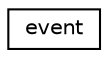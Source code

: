digraph "Graphical Class Hierarchy"
{
 // INTERACTIVE_SVG=YES
 // LATEX_PDF_SIZE
  edge [fontname="Helvetica",fontsize="10",labelfontname="Helvetica",labelfontsize="10"];
  node [fontname="Helvetica",fontsize="10",shape=record];
  rankdir="LR";
  Node0 [label="event",height=0.2,width=0.4,color="black", fillcolor="white", style="filled",URL="$structmpp__mod_1_1event.html",tooltip="Communication event profile."];
}
